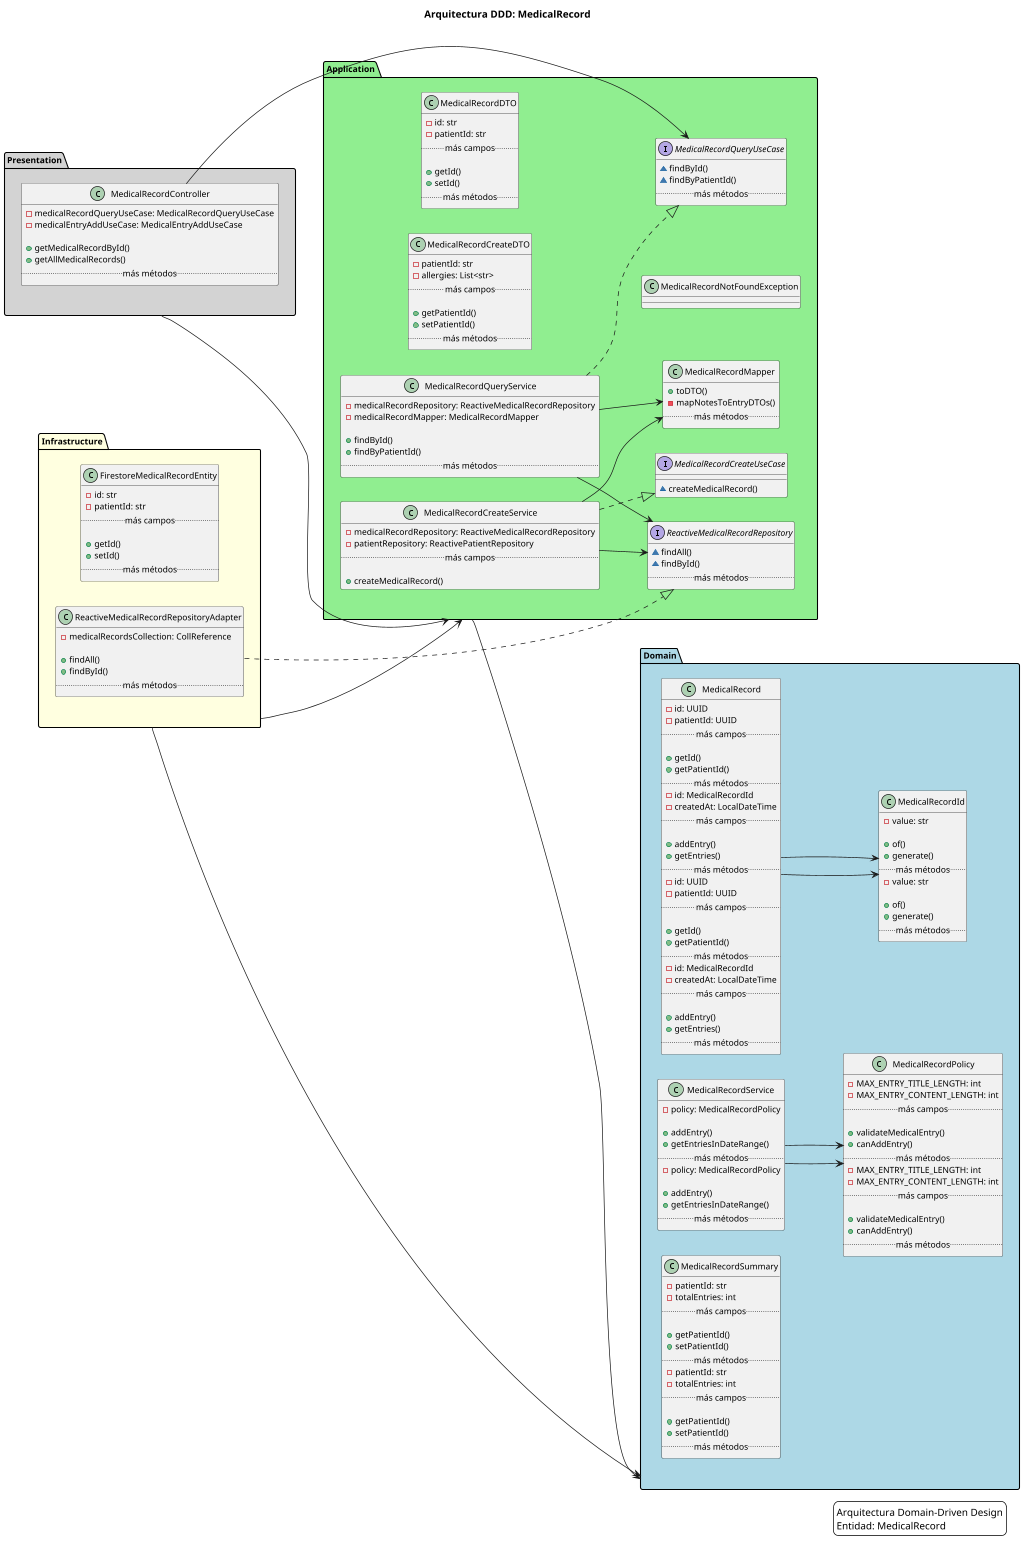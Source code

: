 @startuml

title Arquitectura DDD: MedicalRecord

skinparam backgroundColor white
skinparam defaultFontName Arial
skinparam defaultFontSize 12
scale max 1024 width
left to right direction

package "Presentation" as presentation #lightgray {
  class MedicalRecordController {
    - medicalRecordQueryUseCase: MedicalRecordQueryUseCase
    - medicalEntryAddUseCase: MedicalEntryAddUseCase

    + getMedicalRecordById()
    + getAllMedicalRecords()
    .. más métodos ..
  }
}

package "Application" as application #lightgreen {
  class MedicalRecordCreateDTO {
    - patientId: str
    - allergies: List<str>
    .. más campos ..

    + getPatientId()
    + setPatientId()
    .. más métodos ..
  }
  class MedicalRecordDTO {
    - id: str
    - patientId: str
    .. más campos ..

    + getId()
    + setId()
    .. más métodos ..
  }
  class MedicalRecordNotFoundException
  class MedicalRecordMapper {
    + toDTO()
    - mapNotesToEntryDTOs()
    .. más métodos ..
  }
  interface MedicalRecordCreateUseCase {
    ~ createMedicalRecord()
  }
  interface MedicalRecordQueryUseCase {
    ~ findById()
    ~ findByPatientId()
    .. más métodos ..
  }
  interface ReactiveMedicalRecordRepository {
    ~ findAll()
    ~ findById()
    .. más métodos ..
  }
  class MedicalRecordCreateService {
    - medicalRecordRepository: ReactiveMedicalRecordRepository
    - patientRepository: ReactivePatientRepository
    .. más campos ..

    + createMedicalRecord()
  }
  class MedicalRecordQueryService {
    - medicalRecordRepository: ReactiveMedicalRecordRepository
    - medicalRecordMapper: MedicalRecordMapper

    + findById()
    + findByPatientId()
    .. más métodos ..
  }
}

package "Domain" as domain #lightblue {
  class MedicalRecord {
    - id: UUID
    - patientId: UUID
    .. más campos ..

    + getId()
    + getPatientId()
    .. más métodos ..
  }
  class MedicalRecord {
    - id: MedicalRecordId
    - createdAt: LocalDateTime
    .. más campos ..

    + addEntry()
    + getEntries()
    .. más métodos ..
  }
  class MedicalRecordId {
    - value: str

    + of()
    + generate()
    .. más métodos ..
  }
  class MedicalRecordPolicy {
    - MAX_ENTRY_TITLE_LENGTH: int
    - MAX_ENTRY_CONTENT_LENGTH: int
    .. más campos ..

    + validateMedicalEntry()
    + canAddEntry()
    .. más métodos ..
  }
  class MedicalRecordService {
    - policy: MedicalRecordPolicy

    + addEntry()
    + getEntriesInDateRange()
    .. más métodos ..
  }
  class MedicalRecordSummary {
    - patientId: str
    - totalEntries: int
    .. más campos ..

    + getPatientId()
    + setPatientId()
    .. más métodos ..
  }
  class MedicalRecord {
    - id: UUID
    - patientId: UUID
    .. más campos ..

    + getId()
    + getPatientId()
    .. más métodos ..
  }
  class MedicalRecord {
    - id: MedicalRecordId
    - createdAt: LocalDateTime
    .. más campos ..

    + addEntry()
    + getEntries()
    .. más métodos ..
  }
  class MedicalRecordId {
    - value: str

    + of()
    + generate()
    .. más métodos ..
  }
  class MedicalRecordPolicy {
    - MAX_ENTRY_TITLE_LENGTH: int
    - MAX_ENTRY_CONTENT_LENGTH: int
    .. más campos ..

    + validateMedicalEntry()
    + canAddEntry()
    .. más métodos ..
  }
  class MedicalRecordService {
    - policy: MedicalRecordPolicy

    + addEntry()
    + getEntriesInDateRange()
    .. más métodos ..
  }
  class MedicalRecordSummary {
    - patientId: str
    - totalEntries: int
    .. más campos ..

    + getPatientId()
    + setPatientId()
    .. más métodos ..
  }
}

package "Infrastructure" as infrastructure #lightyellow {
  class FirestoreMedicalRecordEntity {
    - id: str
    - patientId: str
    .. más campos ..

    + getId()
    + setId()
    .. más métodos ..
  }
  class ReactiveMedicalRecordRepositoryAdapter {
    - medicalRecordsCollection: CollReference

    + findAll()
    + findById()
    .. más métodos ..
  }
}

' Dependencias entre capas de arquitectura
presentation --> application
application --> domain
infrastructure --> domain
infrastructure --> application

' Relaciones entre clases principales
MedicalRecord --> MedicalRecordId
MedicalRecord --> MedicalRecordId
ReactiveMedicalRecordRepositoryAdapter ..|> ReactiveMedicalRecordRepository
MedicalRecordController --> MedicalRecordQueryUseCase
MedicalRecordCreateService ..|> MedicalRecordCreateUseCase
MedicalRecordQueryService ..|> MedicalRecordQueryUseCase
MedicalRecordCreateService --> MedicalRecordMapper
MedicalRecordQueryService --> MedicalRecordMapper
MedicalRecordService --> MedicalRecordPolicy
MedicalRecordCreateService --> ReactiveMedicalRecordRepository
MedicalRecordQueryService --> ReactiveMedicalRecordRepository
MedicalRecordService --> MedicalRecordPolicy
legend right
  Arquitectura Domain-Driven Design
  Entidad: MedicalRecord
endlegend

@enduml